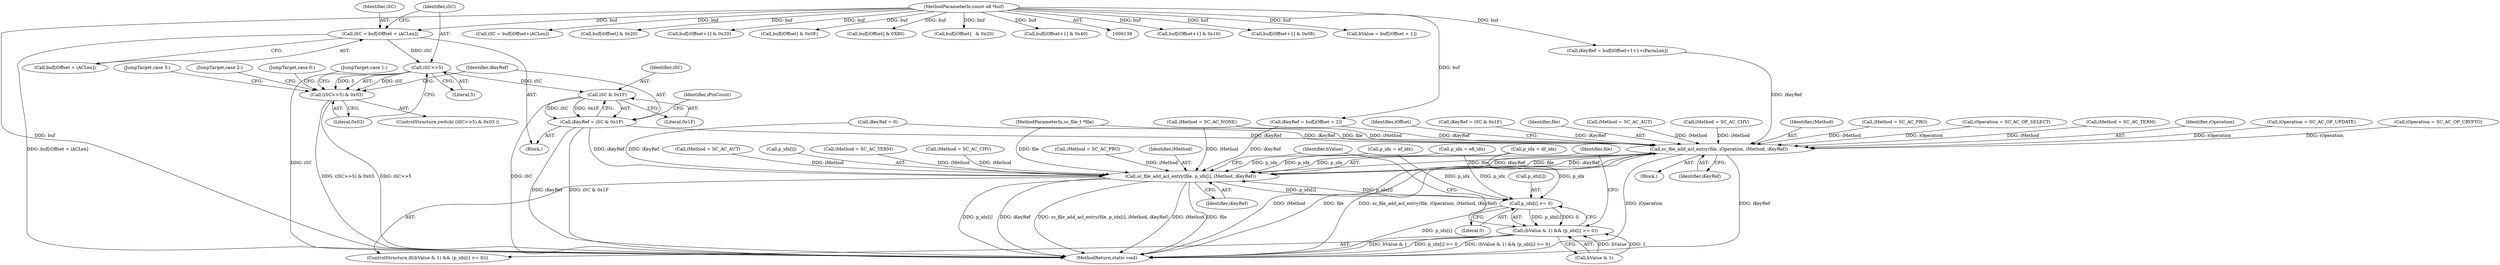 digraph "0_OpenSC_8fe377e93b4b56060e5bbfb6f3142ceaeca744fa_17@array" {
"1000374" [label="(Call,iSC = buf[iOffset + iACLen])"];
"1000141" [label="(MethodParameterIn,const u8 *buf)"];
"1000383" [label="(Call,iSC>>5)"];
"1000382" [label="(Call,(iSC>>5) & 0x03)"];
"1000406" [label="(Call,iSC & 0x1F)"];
"1000404" [label="(Call,iKeyRef = iSC & 0x1F)"];
"1000334" [label="(Call,sc_file_add_acl_entry(file, iOperation, iMethod, iKeyRef))"];
"1000453" [label="(Call,sc_file_add_acl_entry(file, p_idx[i], iMethod, iKeyRef))"];
"1000448" [label="(Call,p_idx[i] >= 0)"];
"1000444" [label="(Call,(bValue & 1) && (p_idx[i] >= 0))"];
"1000408" [label="(Literal,0x1F)"];
"1000405" [label="(Identifier,iKeyRef)"];
"1000337" [label="(Identifier,iMethod)"];
"1000231" [label="(Call,buf[iOffset+1] & 0x10)"];
"1000445" [label="(Call,bValue & 1)"];
"1000455" [label="(Call,p_idx[i])"];
"1000386" [label="(Literal,0x03)"];
"1000399" [label="(JumpTarget,case 3:)"];
"1000453" [label="(Call,sc_file_add_acl_entry(file, p_idx[i], iMethod, iKeyRef))"];
"1000444" [label="(Call,(bValue & 1) && (p_idx[i] >= 0))"];
"1000241" [label="(Call,buf[iOffset+1] & 0x08)"];
"1000426" [label="(Call,bValue = buf[iOffset + 1])"];
"1000383" [label="(Call,iSC>>5)"];
"1000404" [label="(Call,iKeyRef = iSC & 0x1F)"];
"1000338" [label="(Identifier,iKeyRef)"];
"1000280" [label="(Call,iMethod = SC_AC_PRO)"];
"1000330" [label="(Call,iOperation = SC_AC_OP_SELECT)"];
"1000398" [label="(JumpTarget,case 2:)"];
"1000298" [label="(Call,iKeyRef = buf[iOffset+1+1+iParmLen])"];
"1000449" [label="(Call,p_idx[i])"];
"1000254" [label="(Call,iSC = buf[iOffset+iACLen])"];
"1000407" [label="(Identifier,iSC)"];
"1000375" [label="(Identifier,iSC)"];
"1000389" [label="(Call,iMethod = SC_AC_TERM)"];
"1000367" [label="(Call,buf[iOffset] & 0x20)"];
"1000221" [label="(Call,buf[iOffset+1] & 0x20)"];
"1000269" [label="(Call,iMethod = SC_AC_TERM)"];
"1000459" [label="(Identifier,iKeyRef)"];
"1000336" [label="(Identifier,iOperation)"];
"1000454" [label="(Identifier,file)"];
"1000423" [label="(Call,iMethod = SC_AC_CHV)"];
"1000175" [label="(Call,buf[iOffset] & 0x0F)"];
"1000473" [label="(MethodReturn,static void)"];
"1000188" [label="(Call,buf[iOffset] & 0X80)"];
"1000381" [label="(ControlStructure,switch( (iSC>>5) & 0x03 ))"];
"1000325" [label="(Call,iOperation = SC_AC_OP_UPDATE)"];
"1000388" [label="(JumpTarget,case 0:)"];
"1000140" [label="(MethodParameterIn,sc_file_t *file)"];
"1000416" [label="(Call,iKeyRef = buf[iOffset + 2])"];
"1000320" [label="(Call,iOperation = SC_AC_OP_CRYPTO)"];
"1000400" [label="(Call,iMethod = SC_AC_PRO)"];
"1000376" [label="(Call,buf[iOffset + iACLen])"];
"1000406" [label="(Call,iSC & 0x1F)"];
"1000193" [label="(Block,)"];
"1000464" [label="(Identifier,iOffset)"];
"1000284" [label="(Call,iKeyRef = iSC & 0x1F)"];
"1000352" [label="(Call,p_idx = efi_idx)"];
"1000458" [label="(Identifier,iMethod)"];
"1000452" [label="(Literal,0)"];
"1000384" [label="(Identifier,iSC)"];
"1000334" [label="(Call,sc_file_add_acl_entry(file, iOperation, iMethod, iKeyRef))"];
"1000357" [label="(Call,p_idx = ef_idx)"];
"1000393" [label="(JumpTarget,case 1:)"];
"1000184" [label="(Call,iMethod = SC_AC_NONE)"];
"1000203" [label="(Call,buf[iOffset]   & 0x20)"];
"1000335" [label="(Identifier,file)"];
"1000274" [label="(Call,iMethod = SC_AC_AUT)"];
"1000385" [label="(Literal,5)"];
"1000309" [label="(Call,iMethod = SC_AC_CHV)"];
"1000156" [label="(Call,iKeyRef = 0)"];
"1000347" [label="(Call,p_idx = df_idx)"];
"1000374" [label="(Call,iSC = buf[iOffset + iACLen])"];
"1000141" [label="(MethodParameterIn,const u8 *buf)"];
"1000443" [label="(ControlStructure,if((bValue & 1) && (p_idx[i] >= 0)))"];
"1000461" [label="(Identifier,bValue)"];
"1000410" [label="(Identifier,iPinCount)"];
"1000394" [label="(Call,iMethod = SC_AC_AUT)"];
"1000372" [label="(Block,)"];
"1000448" [label="(Call,p_idx[i] >= 0)"];
"1000382" [label="(Call,(iSC>>5) & 0x03)"];
"1000211" [label="(Call,buf[iOffset+1] & 0x40)"];
"1000374" -> "1000372"  [label="AST: "];
"1000374" -> "1000376"  [label="CFG: "];
"1000375" -> "1000374"  [label="AST: "];
"1000376" -> "1000374"  [label="AST: "];
"1000384" -> "1000374"  [label="CFG: "];
"1000374" -> "1000473"  [label="DDG: buf[iOffset + iACLen]"];
"1000141" -> "1000374"  [label="DDG: buf"];
"1000374" -> "1000383"  [label="DDG: iSC"];
"1000141" -> "1000139"  [label="AST: "];
"1000141" -> "1000473"  [label="DDG: buf"];
"1000141" -> "1000175"  [label="DDG: buf"];
"1000141" -> "1000188"  [label="DDG: buf"];
"1000141" -> "1000203"  [label="DDG: buf"];
"1000141" -> "1000211"  [label="DDG: buf"];
"1000141" -> "1000221"  [label="DDG: buf"];
"1000141" -> "1000231"  [label="DDG: buf"];
"1000141" -> "1000241"  [label="DDG: buf"];
"1000141" -> "1000254"  [label="DDG: buf"];
"1000141" -> "1000298"  [label="DDG: buf"];
"1000141" -> "1000367"  [label="DDG: buf"];
"1000141" -> "1000416"  [label="DDG: buf"];
"1000141" -> "1000426"  [label="DDG: buf"];
"1000383" -> "1000382"  [label="AST: "];
"1000383" -> "1000385"  [label="CFG: "];
"1000384" -> "1000383"  [label="AST: "];
"1000385" -> "1000383"  [label="AST: "];
"1000386" -> "1000383"  [label="CFG: "];
"1000383" -> "1000473"  [label="DDG: iSC"];
"1000383" -> "1000382"  [label="DDG: iSC"];
"1000383" -> "1000382"  [label="DDG: 5"];
"1000383" -> "1000406"  [label="DDG: iSC"];
"1000382" -> "1000381"  [label="AST: "];
"1000382" -> "1000386"  [label="CFG: "];
"1000386" -> "1000382"  [label="AST: "];
"1000388" -> "1000382"  [label="CFG: "];
"1000393" -> "1000382"  [label="CFG: "];
"1000398" -> "1000382"  [label="CFG: "];
"1000399" -> "1000382"  [label="CFG: "];
"1000405" -> "1000382"  [label="CFG: "];
"1000382" -> "1000473"  [label="DDG: iSC>>5"];
"1000382" -> "1000473"  [label="DDG: (iSC>>5) & 0x03"];
"1000406" -> "1000404"  [label="AST: "];
"1000406" -> "1000408"  [label="CFG: "];
"1000407" -> "1000406"  [label="AST: "];
"1000408" -> "1000406"  [label="AST: "];
"1000404" -> "1000406"  [label="CFG: "];
"1000406" -> "1000473"  [label="DDG: iSC"];
"1000406" -> "1000404"  [label="DDG: iSC"];
"1000406" -> "1000404"  [label="DDG: 0x1F"];
"1000404" -> "1000372"  [label="AST: "];
"1000405" -> "1000404"  [label="AST: "];
"1000410" -> "1000404"  [label="CFG: "];
"1000404" -> "1000473"  [label="DDG: iKeyRef"];
"1000404" -> "1000473"  [label="DDG: iSC & 0x1F"];
"1000404" -> "1000334"  [label="DDG: iKeyRef"];
"1000404" -> "1000453"  [label="DDG: iKeyRef"];
"1000334" -> "1000193"  [label="AST: "];
"1000334" -> "1000338"  [label="CFG: "];
"1000335" -> "1000334"  [label="AST: "];
"1000336" -> "1000334"  [label="AST: "];
"1000337" -> "1000334"  [label="AST: "];
"1000338" -> "1000334"  [label="AST: "];
"1000464" -> "1000334"  [label="CFG: "];
"1000334" -> "1000473"  [label="DDG: sc_file_add_acl_entry(file, iOperation, iMethod, iKeyRef)"];
"1000334" -> "1000473"  [label="DDG: iOperation"];
"1000334" -> "1000473"  [label="DDG: iKeyRef"];
"1000334" -> "1000473"  [label="DDG: iMethod"];
"1000334" -> "1000473"  [label="DDG: file"];
"1000453" -> "1000334"  [label="DDG: file"];
"1000453" -> "1000334"  [label="DDG: iKeyRef"];
"1000140" -> "1000334"  [label="DDG: file"];
"1000325" -> "1000334"  [label="DDG: iOperation"];
"1000330" -> "1000334"  [label="DDG: iOperation"];
"1000320" -> "1000334"  [label="DDG: iOperation"];
"1000309" -> "1000334"  [label="DDG: iMethod"];
"1000184" -> "1000334"  [label="DDG: iMethod"];
"1000274" -> "1000334"  [label="DDG: iMethod"];
"1000280" -> "1000334"  [label="DDG: iMethod"];
"1000269" -> "1000334"  [label="DDG: iMethod"];
"1000156" -> "1000334"  [label="DDG: iKeyRef"];
"1000298" -> "1000334"  [label="DDG: iKeyRef"];
"1000416" -> "1000334"  [label="DDG: iKeyRef"];
"1000284" -> "1000334"  [label="DDG: iKeyRef"];
"1000334" -> "1000453"  [label="DDG: file"];
"1000334" -> "1000453"  [label="DDG: iKeyRef"];
"1000453" -> "1000443"  [label="AST: "];
"1000453" -> "1000459"  [label="CFG: "];
"1000454" -> "1000453"  [label="AST: "];
"1000455" -> "1000453"  [label="AST: "];
"1000458" -> "1000453"  [label="AST: "];
"1000459" -> "1000453"  [label="AST: "];
"1000461" -> "1000453"  [label="CFG: "];
"1000453" -> "1000473"  [label="DDG: p_idx[i]"];
"1000453" -> "1000473"  [label="DDG: iKeyRef"];
"1000453" -> "1000473"  [label="DDG: sc_file_add_acl_entry(file, p_idx[i], iMethod, iKeyRef)"];
"1000453" -> "1000473"  [label="DDG: iMethod"];
"1000453" -> "1000473"  [label="DDG: file"];
"1000453" -> "1000448"  [label="DDG: p_idx[i]"];
"1000140" -> "1000453"  [label="DDG: file"];
"1000352" -> "1000453"  [label="DDG: p_idx"];
"1000347" -> "1000453"  [label="DDG: p_idx"];
"1000448" -> "1000453"  [label="DDG: p_idx[i]"];
"1000357" -> "1000453"  [label="DDG: p_idx"];
"1000184" -> "1000453"  [label="DDG: iMethod"];
"1000400" -> "1000453"  [label="DDG: iMethod"];
"1000423" -> "1000453"  [label="DDG: iMethod"];
"1000389" -> "1000453"  [label="DDG: iMethod"];
"1000394" -> "1000453"  [label="DDG: iMethod"];
"1000156" -> "1000453"  [label="DDG: iKeyRef"];
"1000416" -> "1000453"  [label="DDG: iKeyRef"];
"1000448" -> "1000444"  [label="AST: "];
"1000448" -> "1000452"  [label="CFG: "];
"1000449" -> "1000448"  [label="AST: "];
"1000452" -> "1000448"  [label="AST: "];
"1000444" -> "1000448"  [label="CFG: "];
"1000448" -> "1000473"  [label="DDG: p_idx[i]"];
"1000448" -> "1000444"  [label="DDG: p_idx[i]"];
"1000448" -> "1000444"  [label="DDG: 0"];
"1000352" -> "1000448"  [label="DDG: p_idx"];
"1000347" -> "1000448"  [label="DDG: p_idx"];
"1000357" -> "1000448"  [label="DDG: p_idx"];
"1000444" -> "1000443"  [label="AST: "];
"1000444" -> "1000445"  [label="CFG: "];
"1000445" -> "1000444"  [label="AST: "];
"1000454" -> "1000444"  [label="CFG: "];
"1000461" -> "1000444"  [label="CFG: "];
"1000444" -> "1000473"  [label="DDG: bValue & 1"];
"1000444" -> "1000473"  [label="DDG: p_idx[i] >= 0"];
"1000444" -> "1000473"  [label="DDG: (bValue & 1) && (p_idx[i] >= 0)"];
"1000445" -> "1000444"  [label="DDG: bValue"];
"1000445" -> "1000444"  [label="DDG: 1"];
}
